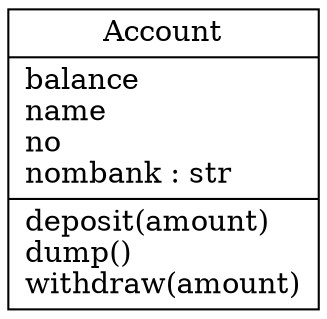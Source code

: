 digraph "classes_class" {
charset="utf-8"
rankdir=BT
"0" [label="{Account|balance\lname\lno\lnombank : str\l|deposit(amount)\ldump()\lwithdraw(amount)\l}", shape="record"];
}
